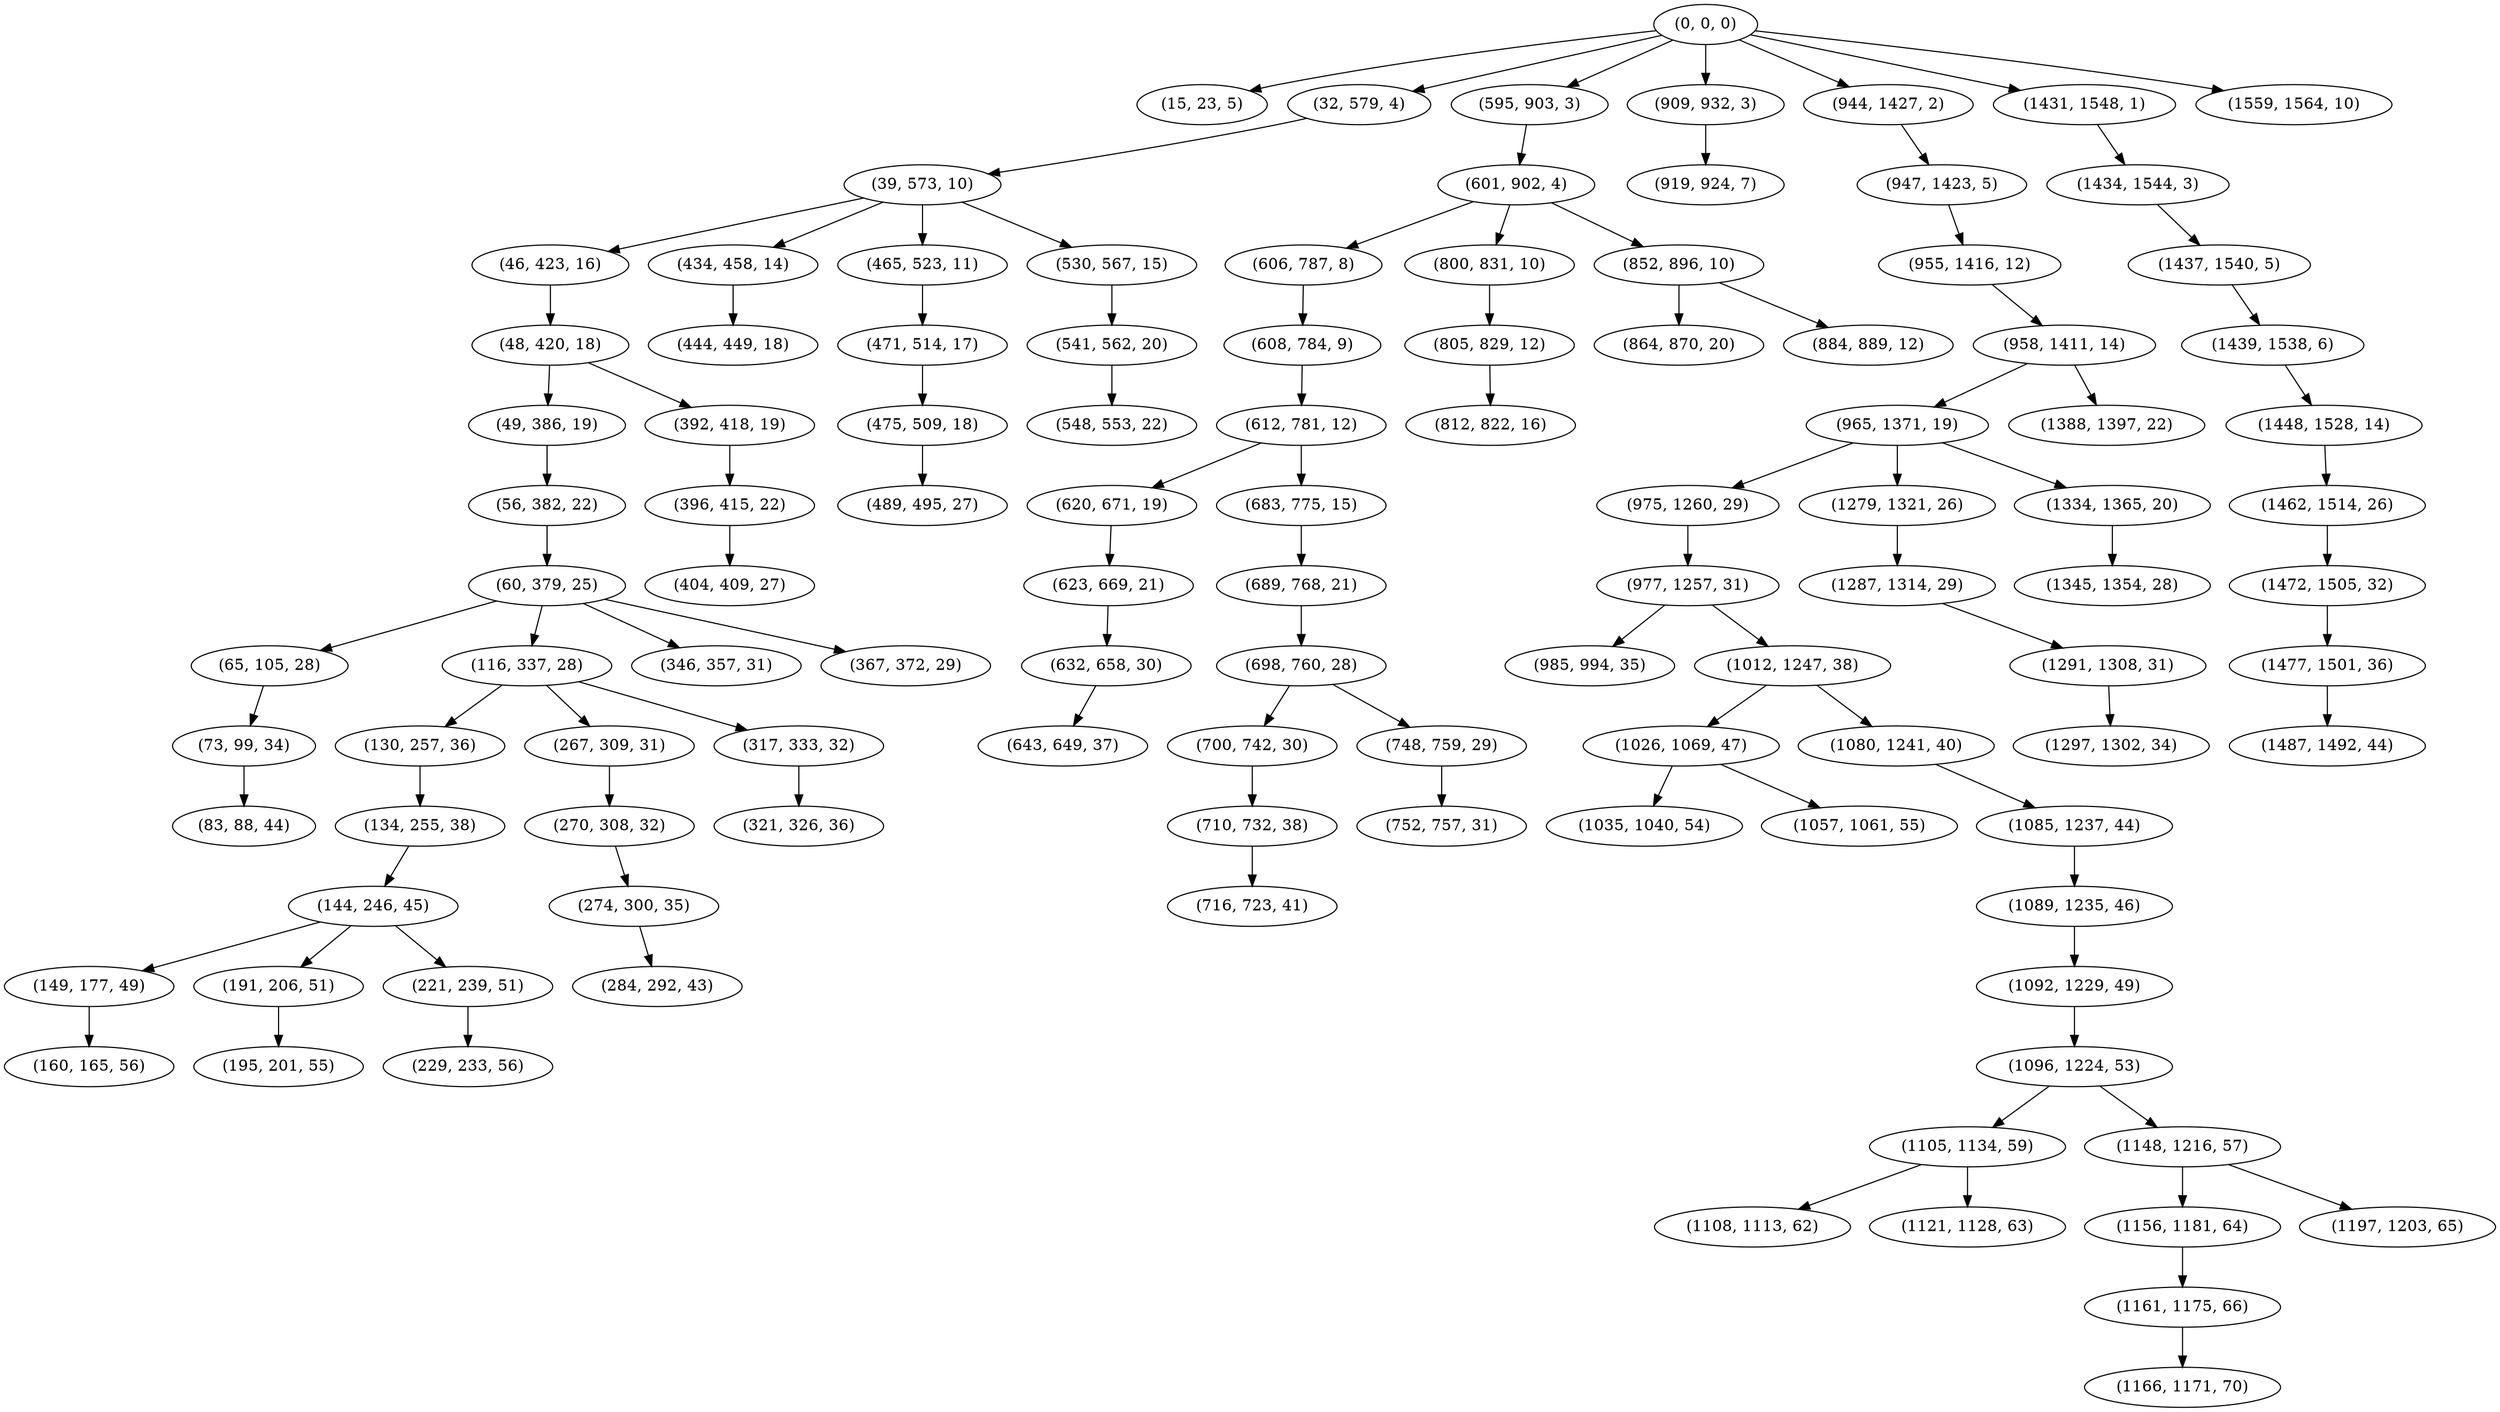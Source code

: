 digraph tree {
    "(0, 0, 0)";
    "(15, 23, 5)";
    "(32, 579, 4)";
    "(39, 573, 10)";
    "(46, 423, 16)";
    "(48, 420, 18)";
    "(49, 386, 19)";
    "(56, 382, 22)";
    "(60, 379, 25)";
    "(65, 105, 28)";
    "(73, 99, 34)";
    "(83, 88, 44)";
    "(116, 337, 28)";
    "(130, 257, 36)";
    "(134, 255, 38)";
    "(144, 246, 45)";
    "(149, 177, 49)";
    "(160, 165, 56)";
    "(191, 206, 51)";
    "(195, 201, 55)";
    "(221, 239, 51)";
    "(229, 233, 56)";
    "(267, 309, 31)";
    "(270, 308, 32)";
    "(274, 300, 35)";
    "(284, 292, 43)";
    "(317, 333, 32)";
    "(321, 326, 36)";
    "(346, 357, 31)";
    "(367, 372, 29)";
    "(392, 418, 19)";
    "(396, 415, 22)";
    "(404, 409, 27)";
    "(434, 458, 14)";
    "(444, 449, 18)";
    "(465, 523, 11)";
    "(471, 514, 17)";
    "(475, 509, 18)";
    "(489, 495, 27)";
    "(530, 567, 15)";
    "(541, 562, 20)";
    "(548, 553, 22)";
    "(595, 903, 3)";
    "(601, 902, 4)";
    "(606, 787, 8)";
    "(608, 784, 9)";
    "(612, 781, 12)";
    "(620, 671, 19)";
    "(623, 669, 21)";
    "(632, 658, 30)";
    "(643, 649, 37)";
    "(683, 775, 15)";
    "(689, 768, 21)";
    "(698, 760, 28)";
    "(700, 742, 30)";
    "(710, 732, 38)";
    "(716, 723, 41)";
    "(748, 759, 29)";
    "(752, 757, 31)";
    "(800, 831, 10)";
    "(805, 829, 12)";
    "(812, 822, 16)";
    "(852, 896, 10)";
    "(864, 870, 20)";
    "(884, 889, 12)";
    "(909, 932, 3)";
    "(919, 924, 7)";
    "(944, 1427, 2)";
    "(947, 1423, 5)";
    "(955, 1416, 12)";
    "(958, 1411, 14)";
    "(965, 1371, 19)";
    "(975, 1260, 29)";
    "(977, 1257, 31)";
    "(985, 994, 35)";
    "(1012, 1247, 38)";
    "(1026, 1069, 47)";
    "(1035, 1040, 54)";
    "(1057, 1061, 55)";
    "(1080, 1241, 40)";
    "(1085, 1237, 44)";
    "(1089, 1235, 46)";
    "(1092, 1229, 49)";
    "(1096, 1224, 53)";
    "(1105, 1134, 59)";
    "(1108, 1113, 62)";
    "(1121, 1128, 63)";
    "(1148, 1216, 57)";
    "(1156, 1181, 64)";
    "(1161, 1175, 66)";
    "(1166, 1171, 70)";
    "(1197, 1203, 65)";
    "(1279, 1321, 26)";
    "(1287, 1314, 29)";
    "(1291, 1308, 31)";
    "(1297, 1302, 34)";
    "(1334, 1365, 20)";
    "(1345, 1354, 28)";
    "(1388, 1397, 22)";
    "(1431, 1548, 1)";
    "(1434, 1544, 3)";
    "(1437, 1540, 5)";
    "(1439, 1538, 6)";
    "(1448, 1528, 14)";
    "(1462, 1514, 26)";
    "(1472, 1505, 32)";
    "(1477, 1501, 36)";
    "(1487, 1492, 44)";
    "(1559, 1564, 10)";
    "(0, 0, 0)" -> "(15, 23, 5)";
    "(0, 0, 0)" -> "(32, 579, 4)";
    "(0, 0, 0)" -> "(595, 903, 3)";
    "(0, 0, 0)" -> "(909, 932, 3)";
    "(0, 0, 0)" -> "(944, 1427, 2)";
    "(0, 0, 0)" -> "(1431, 1548, 1)";
    "(0, 0, 0)" -> "(1559, 1564, 10)";
    "(32, 579, 4)" -> "(39, 573, 10)";
    "(39, 573, 10)" -> "(46, 423, 16)";
    "(39, 573, 10)" -> "(434, 458, 14)";
    "(39, 573, 10)" -> "(465, 523, 11)";
    "(39, 573, 10)" -> "(530, 567, 15)";
    "(46, 423, 16)" -> "(48, 420, 18)";
    "(48, 420, 18)" -> "(49, 386, 19)";
    "(48, 420, 18)" -> "(392, 418, 19)";
    "(49, 386, 19)" -> "(56, 382, 22)";
    "(56, 382, 22)" -> "(60, 379, 25)";
    "(60, 379, 25)" -> "(65, 105, 28)";
    "(60, 379, 25)" -> "(116, 337, 28)";
    "(60, 379, 25)" -> "(346, 357, 31)";
    "(60, 379, 25)" -> "(367, 372, 29)";
    "(65, 105, 28)" -> "(73, 99, 34)";
    "(73, 99, 34)" -> "(83, 88, 44)";
    "(116, 337, 28)" -> "(130, 257, 36)";
    "(116, 337, 28)" -> "(267, 309, 31)";
    "(116, 337, 28)" -> "(317, 333, 32)";
    "(130, 257, 36)" -> "(134, 255, 38)";
    "(134, 255, 38)" -> "(144, 246, 45)";
    "(144, 246, 45)" -> "(149, 177, 49)";
    "(144, 246, 45)" -> "(191, 206, 51)";
    "(144, 246, 45)" -> "(221, 239, 51)";
    "(149, 177, 49)" -> "(160, 165, 56)";
    "(191, 206, 51)" -> "(195, 201, 55)";
    "(221, 239, 51)" -> "(229, 233, 56)";
    "(267, 309, 31)" -> "(270, 308, 32)";
    "(270, 308, 32)" -> "(274, 300, 35)";
    "(274, 300, 35)" -> "(284, 292, 43)";
    "(317, 333, 32)" -> "(321, 326, 36)";
    "(392, 418, 19)" -> "(396, 415, 22)";
    "(396, 415, 22)" -> "(404, 409, 27)";
    "(434, 458, 14)" -> "(444, 449, 18)";
    "(465, 523, 11)" -> "(471, 514, 17)";
    "(471, 514, 17)" -> "(475, 509, 18)";
    "(475, 509, 18)" -> "(489, 495, 27)";
    "(530, 567, 15)" -> "(541, 562, 20)";
    "(541, 562, 20)" -> "(548, 553, 22)";
    "(595, 903, 3)" -> "(601, 902, 4)";
    "(601, 902, 4)" -> "(606, 787, 8)";
    "(601, 902, 4)" -> "(800, 831, 10)";
    "(601, 902, 4)" -> "(852, 896, 10)";
    "(606, 787, 8)" -> "(608, 784, 9)";
    "(608, 784, 9)" -> "(612, 781, 12)";
    "(612, 781, 12)" -> "(620, 671, 19)";
    "(612, 781, 12)" -> "(683, 775, 15)";
    "(620, 671, 19)" -> "(623, 669, 21)";
    "(623, 669, 21)" -> "(632, 658, 30)";
    "(632, 658, 30)" -> "(643, 649, 37)";
    "(683, 775, 15)" -> "(689, 768, 21)";
    "(689, 768, 21)" -> "(698, 760, 28)";
    "(698, 760, 28)" -> "(700, 742, 30)";
    "(698, 760, 28)" -> "(748, 759, 29)";
    "(700, 742, 30)" -> "(710, 732, 38)";
    "(710, 732, 38)" -> "(716, 723, 41)";
    "(748, 759, 29)" -> "(752, 757, 31)";
    "(800, 831, 10)" -> "(805, 829, 12)";
    "(805, 829, 12)" -> "(812, 822, 16)";
    "(852, 896, 10)" -> "(864, 870, 20)";
    "(852, 896, 10)" -> "(884, 889, 12)";
    "(909, 932, 3)" -> "(919, 924, 7)";
    "(944, 1427, 2)" -> "(947, 1423, 5)";
    "(947, 1423, 5)" -> "(955, 1416, 12)";
    "(955, 1416, 12)" -> "(958, 1411, 14)";
    "(958, 1411, 14)" -> "(965, 1371, 19)";
    "(958, 1411, 14)" -> "(1388, 1397, 22)";
    "(965, 1371, 19)" -> "(975, 1260, 29)";
    "(965, 1371, 19)" -> "(1279, 1321, 26)";
    "(965, 1371, 19)" -> "(1334, 1365, 20)";
    "(975, 1260, 29)" -> "(977, 1257, 31)";
    "(977, 1257, 31)" -> "(985, 994, 35)";
    "(977, 1257, 31)" -> "(1012, 1247, 38)";
    "(1012, 1247, 38)" -> "(1026, 1069, 47)";
    "(1012, 1247, 38)" -> "(1080, 1241, 40)";
    "(1026, 1069, 47)" -> "(1035, 1040, 54)";
    "(1026, 1069, 47)" -> "(1057, 1061, 55)";
    "(1080, 1241, 40)" -> "(1085, 1237, 44)";
    "(1085, 1237, 44)" -> "(1089, 1235, 46)";
    "(1089, 1235, 46)" -> "(1092, 1229, 49)";
    "(1092, 1229, 49)" -> "(1096, 1224, 53)";
    "(1096, 1224, 53)" -> "(1105, 1134, 59)";
    "(1096, 1224, 53)" -> "(1148, 1216, 57)";
    "(1105, 1134, 59)" -> "(1108, 1113, 62)";
    "(1105, 1134, 59)" -> "(1121, 1128, 63)";
    "(1148, 1216, 57)" -> "(1156, 1181, 64)";
    "(1148, 1216, 57)" -> "(1197, 1203, 65)";
    "(1156, 1181, 64)" -> "(1161, 1175, 66)";
    "(1161, 1175, 66)" -> "(1166, 1171, 70)";
    "(1279, 1321, 26)" -> "(1287, 1314, 29)";
    "(1287, 1314, 29)" -> "(1291, 1308, 31)";
    "(1291, 1308, 31)" -> "(1297, 1302, 34)";
    "(1334, 1365, 20)" -> "(1345, 1354, 28)";
    "(1431, 1548, 1)" -> "(1434, 1544, 3)";
    "(1434, 1544, 3)" -> "(1437, 1540, 5)";
    "(1437, 1540, 5)" -> "(1439, 1538, 6)";
    "(1439, 1538, 6)" -> "(1448, 1528, 14)";
    "(1448, 1528, 14)" -> "(1462, 1514, 26)";
    "(1462, 1514, 26)" -> "(1472, 1505, 32)";
    "(1472, 1505, 32)" -> "(1477, 1501, 36)";
    "(1477, 1501, 36)" -> "(1487, 1492, 44)";
}
